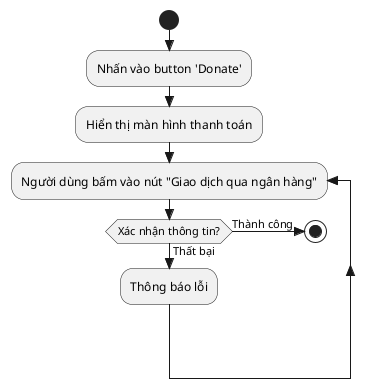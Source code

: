 @startuml DonateActivity
skinparam style strictuml
skinparam SequenceMessageAlignment center

start
:Nhấn vào button 'Donate';
:Hiển thị màn hình thanh toán;
repeat :Người dùng bấm vào nút "Giao dịch qua ngân hàng";
if(Xác nhận thông tin?)then (Thành công)
stop
else(Thất bại) 
:Thông báo lỗi;

@enduml